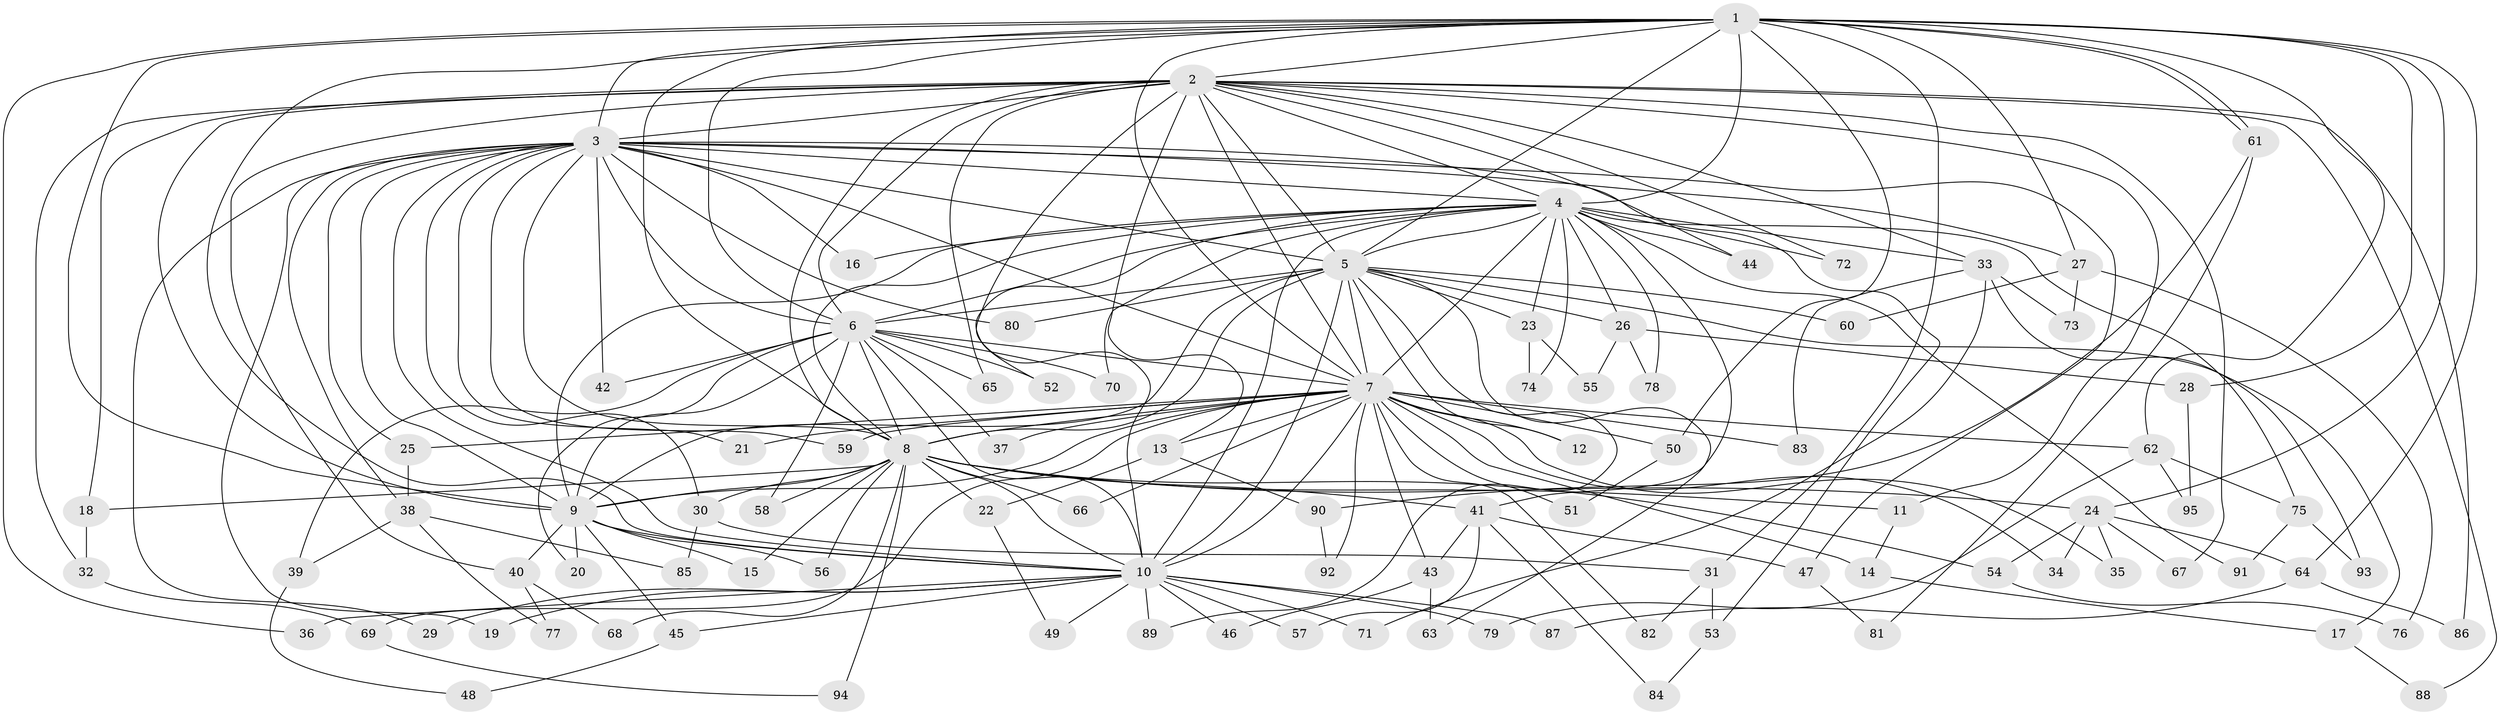 // Generated by graph-tools (version 1.1) at 2025/11/02/27/25 16:11:01]
// undirected, 95 vertices, 215 edges
graph export_dot {
graph [start="1"]
  node [color=gray90,style=filled];
  1;
  2;
  3;
  4;
  5;
  6;
  7;
  8;
  9;
  10;
  11;
  12;
  13;
  14;
  15;
  16;
  17;
  18;
  19;
  20;
  21;
  22;
  23;
  24;
  25;
  26;
  27;
  28;
  29;
  30;
  31;
  32;
  33;
  34;
  35;
  36;
  37;
  38;
  39;
  40;
  41;
  42;
  43;
  44;
  45;
  46;
  47;
  48;
  49;
  50;
  51;
  52;
  53;
  54;
  55;
  56;
  57;
  58;
  59;
  60;
  61;
  62;
  63;
  64;
  65;
  66;
  67;
  68;
  69;
  70;
  71;
  72;
  73;
  74;
  75;
  76;
  77;
  78;
  79;
  80;
  81;
  82;
  83;
  84;
  85;
  86;
  87;
  88;
  89;
  90;
  91;
  92;
  93;
  94;
  95;
  1 -- 2;
  1 -- 3;
  1 -- 4;
  1 -- 5;
  1 -- 6;
  1 -- 7;
  1 -- 8;
  1 -- 9;
  1 -- 10;
  1 -- 24;
  1 -- 27;
  1 -- 28;
  1 -- 31;
  1 -- 36;
  1 -- 50;
  1 -- 61;
  1 -- 61;
  1 -- 62;
  1 -- 64;
  2 -- 3;
  2 -- 4;
  2 -- 5;
  2 -- 6;
  2 -- 7;
  2 -- 8;
  2 -- 9;
  2 -- 10;
  2 -- 11;
  2 -- 13;
  2 -- 18;
  2 -- 32;
  2 -- 33;
  2 -- 40;
  2 -- 44;
  2 -- 65;
  2 -- 67;
  2 -- 72;
  2 -- 86;
  2 -- 88;
  3 -- 4;
  3 -- 5;
  3 -- 6;
  3 -- 7;
  3 -- 8;
  3 -- 9;
  3 -- 10;
  3 -- 16;
  3 -- 19;
  3 -- 21;
  3 -- 25;
  3 -- 27;
  3 -- 29;
  3 -- 30;
  3 -- 38;
  3 -- 42;
  3 -- 47;
  3 -- 53;
  3 -- 59;
  3 -- 80;
  4 -- 5;
  4 -- 6;
  4 -- 7;
  4 -- 8;
  4 -- 9;
  4 -- 10;
  4 -- 16;
  4 -- 23;
  4 -- 26;
  4 -- 33;
  4 -- 41;
  4 -- 44;
  4 -- 52;
  4 -- 70;
  4 -- 72;
  4 -- 74;
  4 -- 75;
  4 -- 78;
  4 -- 91;
  5 -- 6;
  5 -- 7;
  5 -- 8;
  5 -- 9;
  5 -- 10;
  5 -- 12;
  5 -- 17;
  5 -- 23;
  5 -- 26;
  5 -- 60;
  5 -- 63;
  5 -- 80;
  5 -- 89;
  6 -- 7;
  6 -- 8;
  6 -- 9;
  6 -- 10;
  6 -- 20;
  6 -- 37;
  6 -- 39;
  6 -- 42;
  6 -- 52;
  6 -- 58;
  6 -- 65;
  6 -- 70;
  7 -- 8;
  7 -- 9;
  7 -- 10;
  7 -- 12;
  7 -- 13;
  7 -- 14;
  7 -- 21;
  7 -- 25;
  7 -- 34;
  7 -- 35;
  7 -- 37;
  7 -- 43;
  7 -- 50;
  7 -- 51;
  7 -- 59;
  7 -- 62;
  7 -- 66;
  7 -- 69;
  7 -- 82;
  7 -- 83;
  7 -- 92;
  8 -- 9;
  8 -- 10;
  8 -- 11;
  8 -- 15;
  8 -- 18;
  8 -- 22;
  8 -- 24;
  8 -- 30;
  8 -- 41;
  8 -- 54;
  8 -- 56;
  8 -- 58;
  8 -- 66;
  8 -- 68;
  8 -- 94;
  9 -- 10;
  9 -- 15;
  9 -- 20;
  9 -- 40;
  9 -- 45;
  9 -- 56;
  10 -- 19;
  10 -- 29;
  10 -- 36;
  10 -- 45;
  10 -- 46;
  10 -- 49;
  10 -- 57;
  10 -- 71;
  10 -- 79;
  10 -- 87;
  10 -- 89;
  11 -- 14;
  13 -- 22;
  13 -- 90;
  14 -- 17;
  17 -- 88;
  18 -- 32;
  22 -- 49;
  23 -- 55;
  23 -- 74;
  24 -- 34;
  24 -- 35;
  24 -- 54;
  24 -- 64;
  24 -- 67;
  25 -- 38;
  26 -- 28;
  26 -- 55;
  26 -- 78;
  27 -- 60;
  27 -- 73;
  27 -- 76;
  28 -- 95;
  30 -- 31;
  30 -- 85;
  31 -- 53;
  31 -- 82;
  32 -- 69;
  33 -- 71;
  33 -- 73;
  33 -- 83;
  33 -- 93;
  38 -- 39;
  38 -- 77;
  38 -- 85;
  39 -- 48;
  40 -- 68;
  40 -- 77;
  41 -- 43;
  41 -- 47;
  41 -- 57;
  41 -- 84;
  43 -- 46;
  43 -- 63;
  45 -- 48;
  47 -- 81;
  50 -- 51;
  53 -- 84;
  54 -- 76;
  61 -- 81;
  61 -- 90;
  62 -- 75;
  62 -- 79;
  62 -- 95;
  64 -- 86;
  64 -- 87;
  69 -- 94;
  75 -- 91;
  75 -- 93;
  90 -- 92;
}
